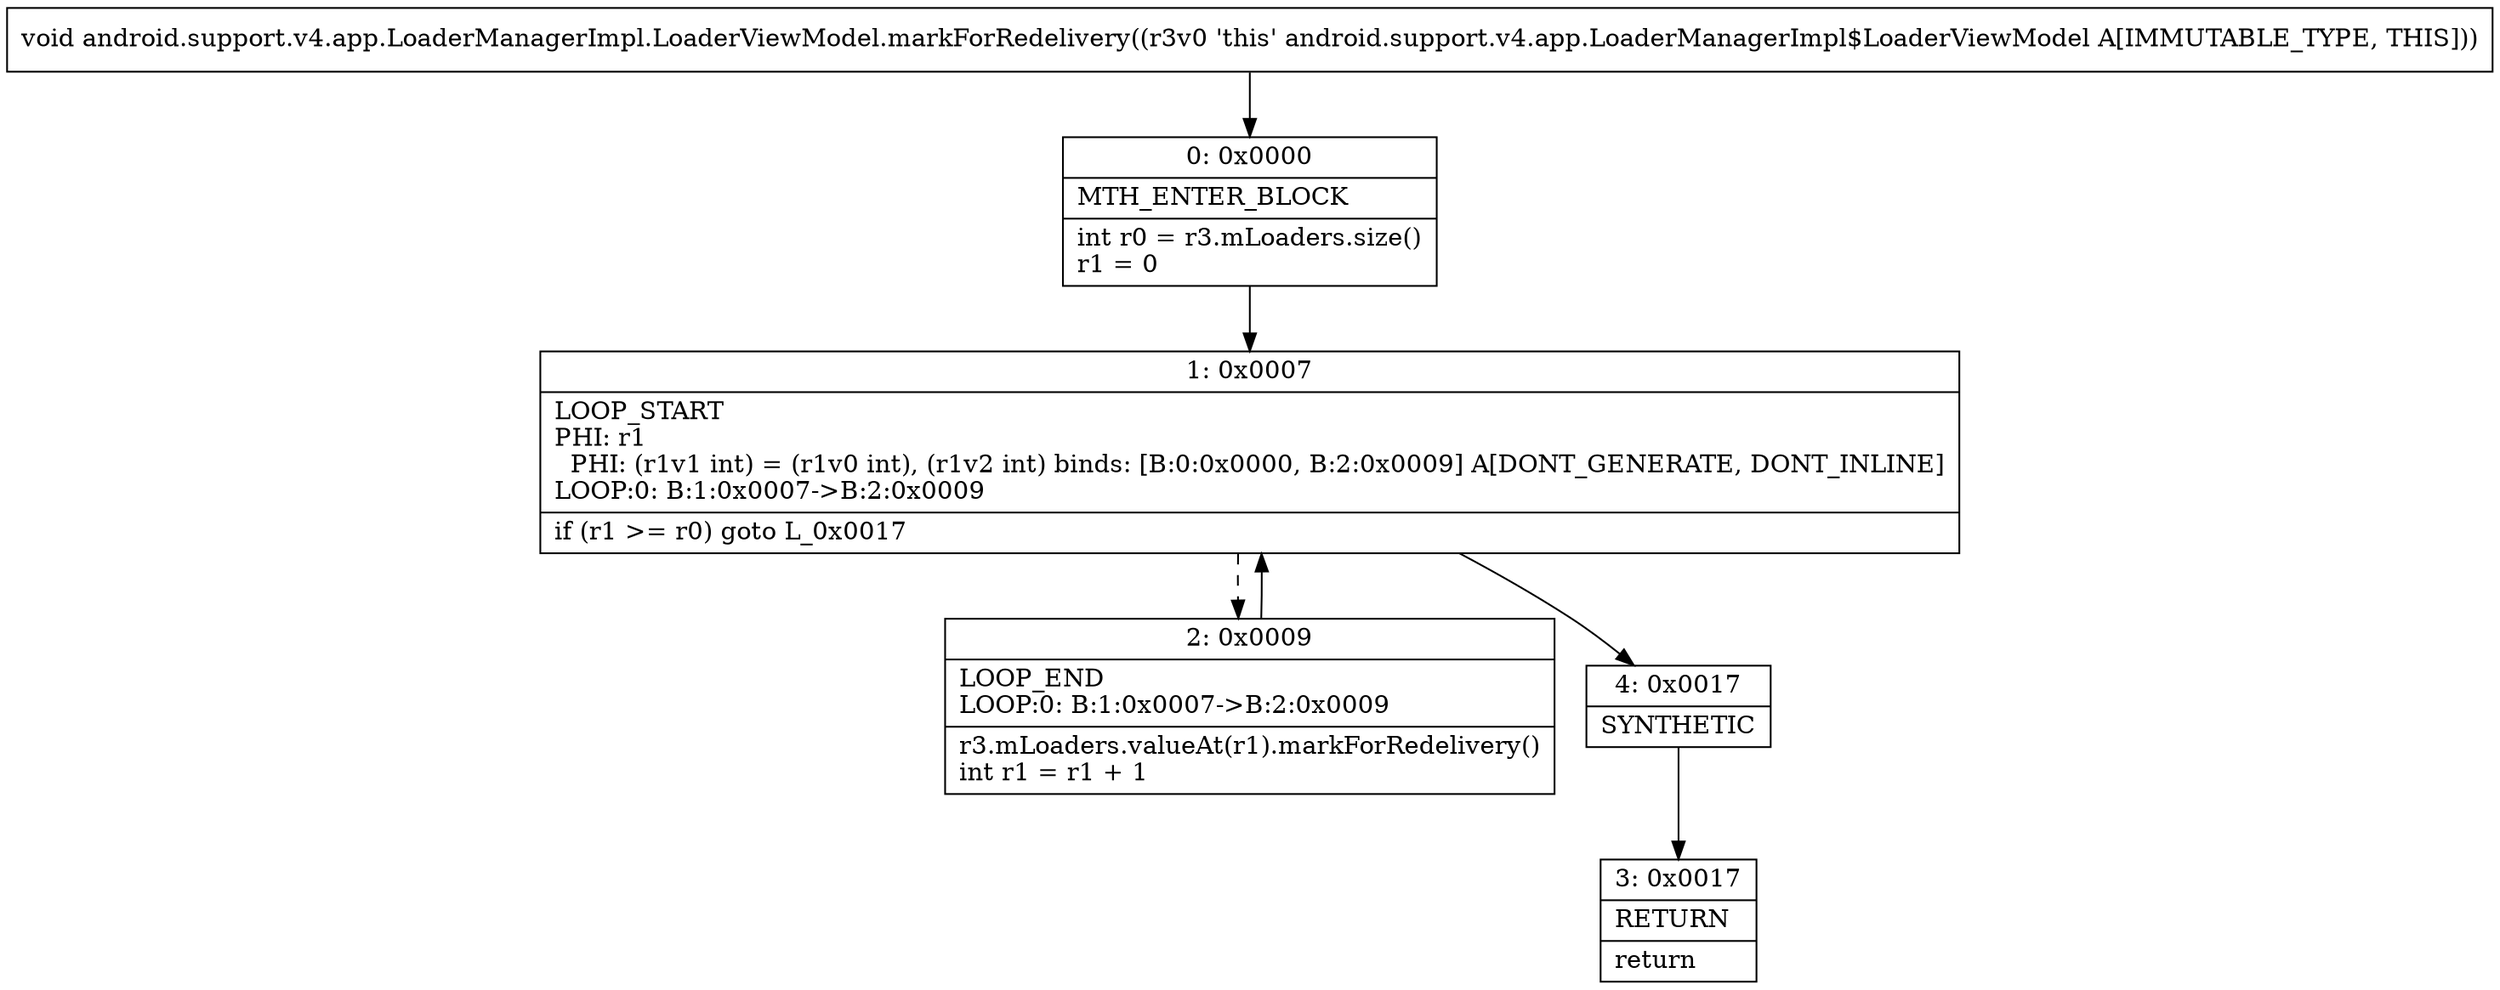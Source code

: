 digraph "CFG forandroid.support.v4.app.LoaderManagerImpl.LoaderViewModel.markForRedelivery()V" {
Node_0 [shape=record,label="{0\:\ 0x0000|MTH_ENTER_BLOCK\l|int r0 = r3.mLoaders.size()\lr1 = 0\l}"];
Node_1 [shape=record,label="{1\:\ 0x0007|LOOP_START\lPHI: r1 \l  PHI: (r1v1 int) = (r1v0 int), (r1v2 int) binds: [B:0:0x0000, B:2:0x0009] A[DONT_GENERATE, DONT_INLINE]\lLOOP:0: B:1:0x0007\-\>B:2:0x0009\l|if (r1 \>= r0) goto L_0x0017\l}"];
Node_2 [shape=record,label="{2\:\ 0x0009|LOOP_END\lLOOP:0: B:1:0x0007\-\>B:2:0x0009\l|r3.mLoaders.valueAt(r1).markForRedelivery()\lint r1 = r1 + 1\l}"];
Node_3 [shape=record,label="{3\:\ 0x0017|RETURN\l|return\l}"];
Node_4 [shape=record,label="{4\:\ 0x0017|SYNTHETIC\l}"];
MethodNode[shape=record,label="{void android.support.v4.app.LoaderManagerImpl.LoaderViewModel.markForRedelivery((r3v0 'this' android.support.v4.app.LoaderManagerImpl$LoaderViewModel A[IMMUTABLE_TYPE, THIS])) }"];
MethodNode -> Node_0;
Node_0 -> Node_1;
Node_1 -> Node_2[style=dashed];
Node_1 -> Node_4;
Node_2 -> Node_1;
Node_4 -> Node_3;
}

